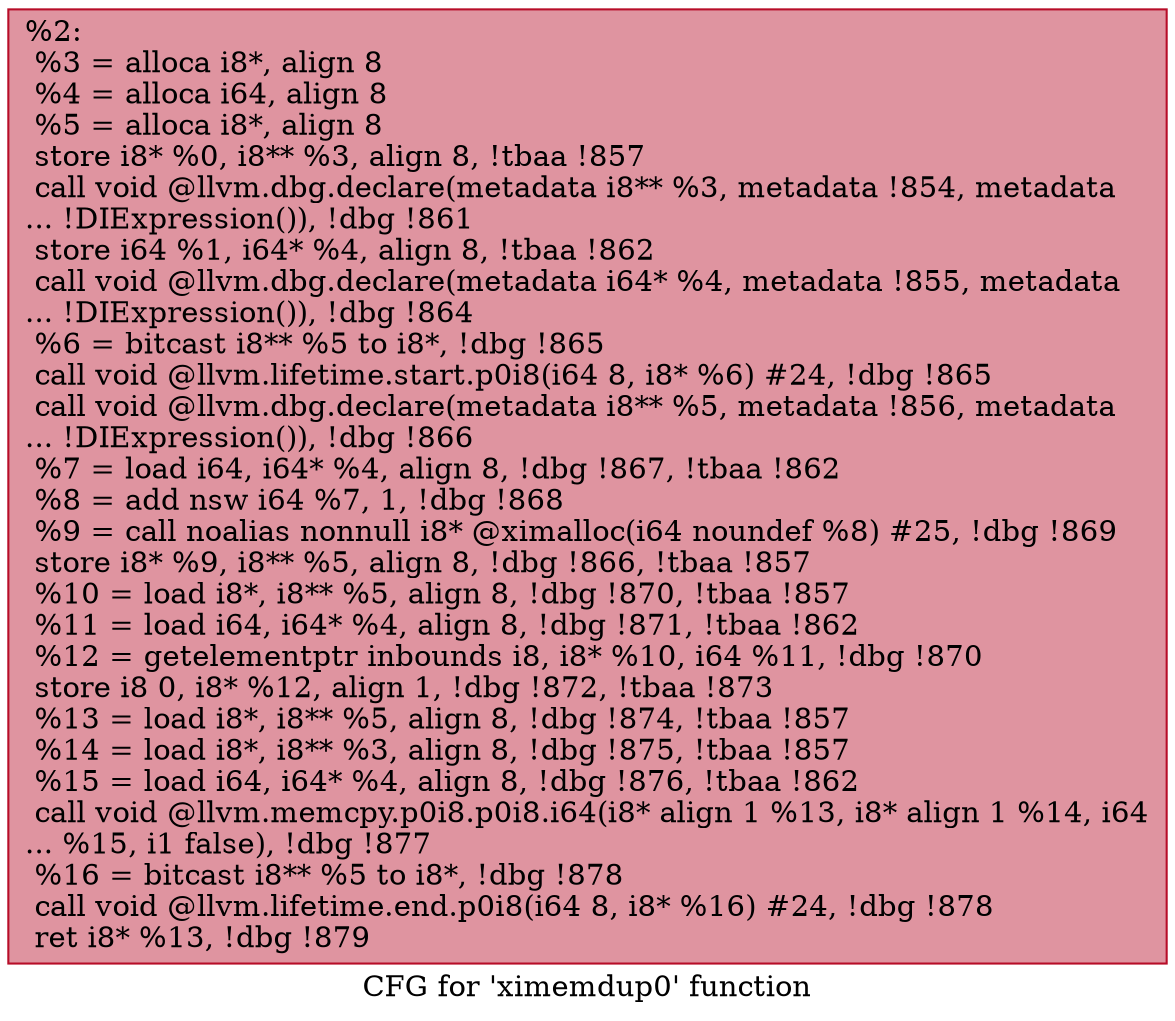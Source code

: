 digraph "CFG for 'ximemdup0' function" {
	label="CFG for 'ximemdup0' function";

	Node0x2566270 [shape=record,color="#b70d28ff", style=filled, fillcolor="#b70d2870",label="{%2:\l  %3 = alloca i8*, align 8\l  %4 = alloca i64, align 8\l  %5 = alloca i8*, align 8\l  store i8* %0, i8** %3, align 8, !tbaa !857\l  call void @llvm.dbg.declare(metadata i8** %3, metadata !854, metadata\l... !DIExpression()), !dbg !861\l  store i64 %1, i64* %4, align 8, !tbaa !862\l  call void @llvm.dbg.declare(metadata i64* %4, metadata !855, metadata\l... !DIExpression()), !dbg !864\l  %6 = bitcast i8** %5 to i8*, !dbg !865\l  call void @llvm.lifetime.start.p0i8(i64 8, i8* %6) #24, !dbg !865\l  call void @llvm.dbg.declare(metadata i8** %5, metadata !856, metadata\l... !DIExpression()), !dbg !866\l  %7 = load i64, i64* %4, align 8, !dbg !867, !tbaa !862\l  %8 = add nsw i64 %7, 1, !dbg !868\l  %9 = call noalias nonnull i8* @ximalloc(i64 noundef %8) #25, !dbg !869\l  store i8* %9, i8** %5, align 8, !dbg !866, !tbaa !857\l  %10 = load i8*, i8** %5, align 8, !dbg !870, !tbaa !857\l  %11 = load i64, i64* %4, align 8, !dbg !871, !tbaa !862\l  %12 = getelementptr inbounds i8, i8* %10, i64 %11, !dbg !870\l  store i8 0, i8* %12, align 1, !dbg !872, !tbaa !873\l  %13 = load i8*, i8** %5, align 8, !dbg !874, !tbaa !857\l  %14 = load i8*, i8** %3, align 8, !dbg !875, !tbaa !857\l  %15 = load i64, i64* %4, align 8, !dbg !876, !tbaa !862\l  call void @llvm.memcpy.p0i8.p0i8.i64(i8* align 1 %13, i8* align 1 %14, i64\l... %15, i1 false), !dbg !877\l  %16 = bitcast i8** %5 to i8*, !dbg !878\l  call void @llvm.lifetime.end.p0i8(i64 8, i8* %16) #24, !dbg !878\l  ret i8* %13, !dbg !879\l}"];
}
